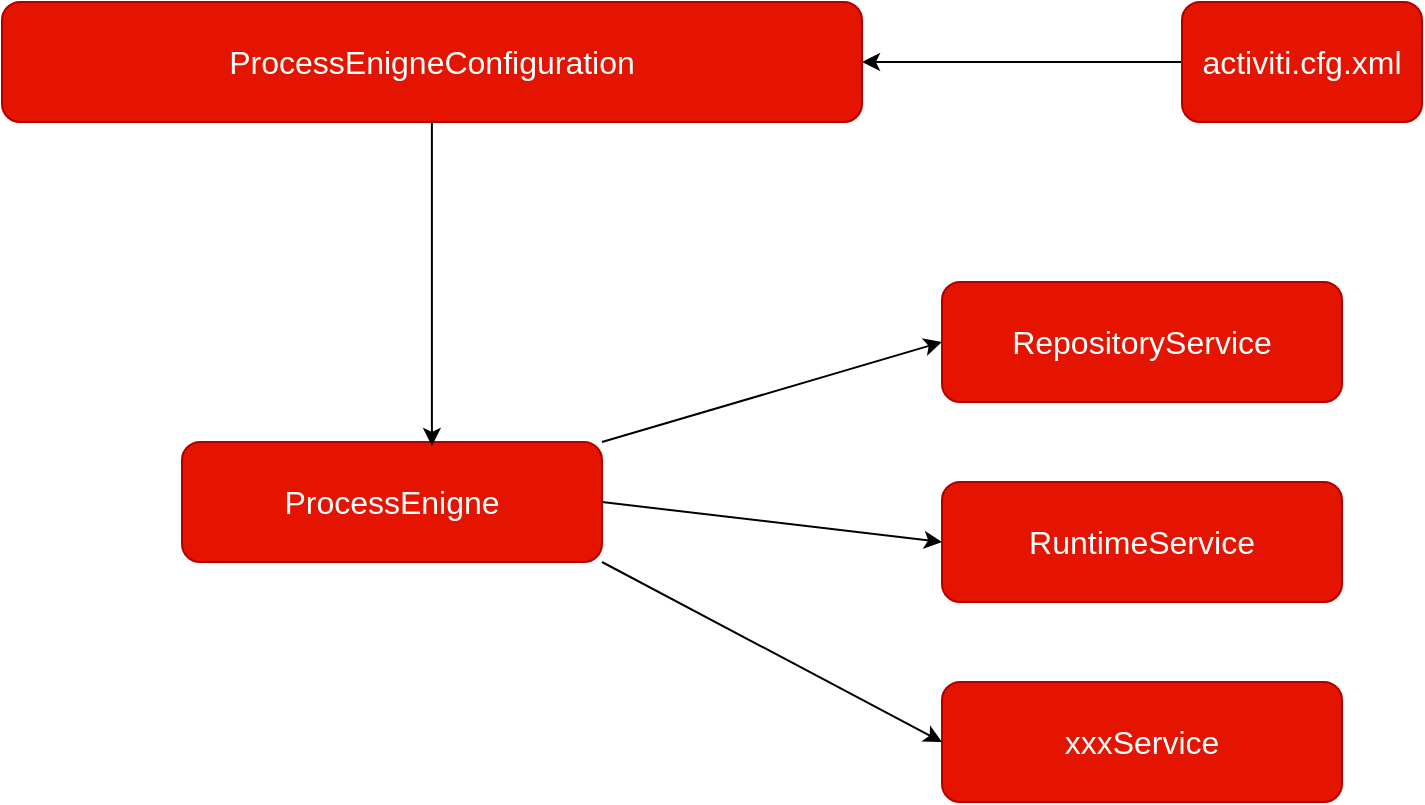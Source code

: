 <mxfile version="26.3.0">
  <diagram name="第 1 页" id="vakGXaZcGDgrR1mmVQWt">
    <mxGraphModel dx="1426" dy="751" grid="1" gridSize="10" guides="1" tooltips="1" connect="1" arrows="1" fold="1" page="1" pageScale="1" pageWidth="827" pageHeight="1169" math="0" shadow="0">
      <root>
        <mxCell id="0" />
        <mxCell id="1" parent="0" />
        <mxCell id="ELENd1DzVQzoPmb6maIr-1" value="&lt;font style=&quot;vertical-align: inherit;&quot; class=&quot;notranslate fyzs-translate-target fyzs-translate-target-wrapper&quot;&gt;&lt;font style=&quot;vertical-align: inherit;&quot; class=&quot;notranslate fyzs-translate-target fyzs-translate-target-box&quot;&gt;&lt;font style=&quot;vertical-align: inherit;&quot; title=&quot;P&quot; class=&quot;notranslate fyzs-translate-target fyzs-translate-target-text&quot;&gt;ProcessEnigneConfiguration&lt;/font&gt;&lt;/font&gt;&lt;/font&gt;" style="rounded=1;whiteSpace=wrap;html=1;fontSize=16;fillColor=#e51400;fontColor=#ffffff;strokeColor=#B20000;" vertex="1" parent="1">
          <mxGeometry x="40" y="90" width="430" height="60" as="geometry" />
        </mxCell>
        <mxCell id="ELENd1DzVQzoPmb6maIr-3" style="edgeStyle=orthogonalEdgeStyle;rounded=0;orthogonalLoop=1;jettySize=auto;html=1;entryX=1;entryY=0.5;entryDx=0;entryDy=0;fontSize=16;" edge="1" parent="1" source="ELENd1DzVQzoPmb6maIr-2" target="ELENd1DzVQzoPmb6maIr-1">
          <mxGeometry relative="1" as="geometry" />
        </mxCell>
        <mxCell id="ELENd1DzVQzoPmb6maIr-2" value="&lt;font style=&quot;vertical-align: inherit;&quot; class=&quot;notranslate fyzs-translate-target fyzs-translate-target-wrapper&quot;&gt;&lt;font style=&quot;vertical-align: inherit;&quot; class=&quot;notranslate fyzs-translate-target fyzs-translate-target-box&quot;&gt;&lt;font style=&quot;vertical-align: inherit;&quot; title=&quot;a&quot; class=&quot;notranslate fyzs-translate-target fyzs-translate-target-text&quot;&gt;activiti.cfg.xml&lt;/font&gt;&lt;/font&gt;&lt;/font&gt;" style="rounded=1;whiteSpace=wrap;html=1;fontSize=16;fillColor=#e51400;fontColor=#ffffff;strokeColor=#B20000;" vertex="1" parent="1">
          <mxGeometry x="630" y="90" width="120" height="60" as="geometry" />
        </mxCell>
        <mxCell id="ELENd1DzVQzoPmb6maIr-4" value="&lt;font style=&quot;vertical-align: inherit;&quot; class=&quot;notranslate fyzs-translate-target fyzs-translate-target-wrapper&quot;&gt;&lt;font style=&quot;vertical-align: inherit;&quot; class=&quot;notranslate fyzs-translate-target fyzs-translate-target-box&quot;&gt;&lt;font style=&quot;vertical-align: inherit;&quot; title=&quot;P&quot; class=&quot;notranslate fyzs-translate-target fyzs-translate-target-text&quot;&gt;ProcessEnigne&lt;/font&gt;&lt;/font&gt;&lt;/font&gt;" style="rounded=1;whiteSpace=wrap;html=1;fontSize=16;fillColor=#e51400;fontColor=#ffffff;strokeColor=#B20000;" vertex="1" parent="1">
          <mxGeometry x="130" y="310" width="210" height="60" as="geometry" />
        </mxCell>
        <mxCell id="ELENd1DzVQzoPmb6maIr-6" value="&lt;font style=&quot;vertical-align: inherit;&quot; class=&quot;notranslate fyzs-translate-target fyzs-translate-target-wrapper&quot;&gt;&lt;font style=&quot;vertical-align: inherit;&quot; class=&quot;notranslate fyzs-translate-target fyzs-translate-target-box&quot;&gt;&lt;font style=&quot;vertical-align: inherit;&quot; title=&quot;R&quot; class=&quot;notranslate fyzs-translate-target fyzs-translate-target-text&quot;&gt;RepositoryService&lt;/font&gt;&lt;/font&gt;&lt;/font&gt;" style="rounded=1;whiteSpace=wrap;html=1;fontSize=16;fillColor=#e51400;fontColor=#ffffff;strokeColor=#B20000;" vertex="1" parent="1">
          <mxGeometry x="510" y="230" width="200" height="60" as="geometry" />
        </mxCell>
        <mxCell id="ELENd1DzVQzoPmb6maIr-7" value="&lt;font style=&quot;vertical-align: inherit;&quot; class=&quot;notranslate fyzs-translate-target fyzs-translate-target-wrapper&quot;&gt;&lt;font style=&quot;vertical-align: inherit;&quot; class=&quot;notranslate fyzs-translate-target fyzs-translate-target-box&quot;&gt;&lt;font style=&quot;vertical-align: inherit;&quot; title=&quot;R&quot; class=&quot;notranslate fyzs-translate-target fyzs-translate-target-text&quot;&gt;RuntimeService&lt;/font&gt;&lt;/font&gt;&lt;/font&gt;" style="rounded=1;whiteSpace=wrap;html=1;fontSize=16;fillColor=#e51400;fontColor=#ffffff;strokeColor=#B20000;" vertex="1" parent="1">
          <mxGeometry x="510" y="330" width="200" height="60" as="geometry" />
        </mxCell>
        <mxCell id="ELENd1DzVQzoPmb6maIr-8" value="&lt;font style=&quot;vertical-align: inherit;&quot; class=&quot;notranslate fyzs-translate-target fyzs-translate-target-wrapper&quot;&gt;&lt;font style=&quot;vertical-align: inherit;&quot; class=&quot;notranslate fyzs-translate-target fyzs-translate-target-box&quot;&gt;&lt;font style=&quot;vertical-align: inherit;&quot; title=&quot;R&quot; class=&quot;notranslate fyzs-translate-target fyzs-translate-target-text&quot;&gt;xxxService&lt;/font&gt;&lt;/font&gt;&lt;/font&gt;" style="rounded=1;whiteSpace=wrap;html=1;fontSize=16;fillColor=#e51400;fontColor=#ffffff;strokeColor=#B20000;" vertex="1" parent="1">
          <mxGeometry x="510" y="430" width="200" height="60" as="geometry" />
        </mxCell>
        <mxCell id="ELENd1DzVQzoPmb6maIr-10" value="" style="endArrow=classic;html=1;rounded=0;exitX=1;exitY=0;exitDx=0;exitDy=0;entryX=0;entryY=0.5;entryDx=0;entryDy=0;fontSize=16;" edge="1" parent="1" source="ELENd1DzVQzoPmb6maIr-4" target="ELENd1DzVQzoPmb6maIr-6">
          <mxGeometry width="50" height="50" relative="1" as="geometry">
            <mxPoint x="340" y="320" as="sourcePoint" />
            <mxPoint x="390" y="270" as="targetPoint" />
          </mxGeometry>
        </mxCell>
        <mxCell id="ELENd1DzVQzoPmb6maIr-11" value="" style="endArrow=classic;html=1;rounded=0;exitX=1;exitY=0.5;exitDx=0;exitDy=0;entryX=0;entryY=0.5;entryDx=0;entryDy=0;fontSize=16;" edge="1" parent="1" source="ELENd1DzVQzoPmb6maIr-4" target="ELENd1DzVQzoPmb6maIr-7">
          <mxGeometry width="50" height="50" relative="1" as="geometry">
            <mxPoint x="420" y="370" as="sourcePoint" />
            <mxPoint x="470" y="320" as="targetPoint" />
          </mxGeometry>
        </mxCell>
        <mxCell id="ELENd1DzVQzoPmb6maIr-12" value="" style="endArrow=classic;html=1;rounded=0;exitX=1;exitY=1;exitDx=0;exitDy=0;entryX=0;entryY=0.5;entryDx=0;entryDy=0;fontSize=16;" edge="1" parent="1" source="ELENd1DzVQzoPmb6maIr-4" target="ELENd1DzVQzoPmb6maIr-8">
          <mxGeometry width="50" height="50" relative="1" as="geometry">
            <mxPoint x="420" y="490" as="sourcePoint" />
            <mxPoint x="470" y="440" as="targetPoint" />
          </mxGeometry>
        </mxCell>
        <mxCell id="ELENd1DzVQzoPmb6maIr-13" style="edgeStyle=orthogonalEdgeStyle;rounded=0;orthogonalLoop=1;jettySize=auto;html=1;entryX=0.595;entryY=0.033;entryDx=0;entryDy=0;entryPerimeter=0;" edge="1" parent="1" source="ELENd1DzVQzoPmb6maIr-1" target="ELENd1DzVQzoPmb6maIr-4">
          <mxGeometry relative="1" as="geometry" />
        </mxCell>
      </root>
    </mxGraphModel>
  </diagram>
</mxfile>
